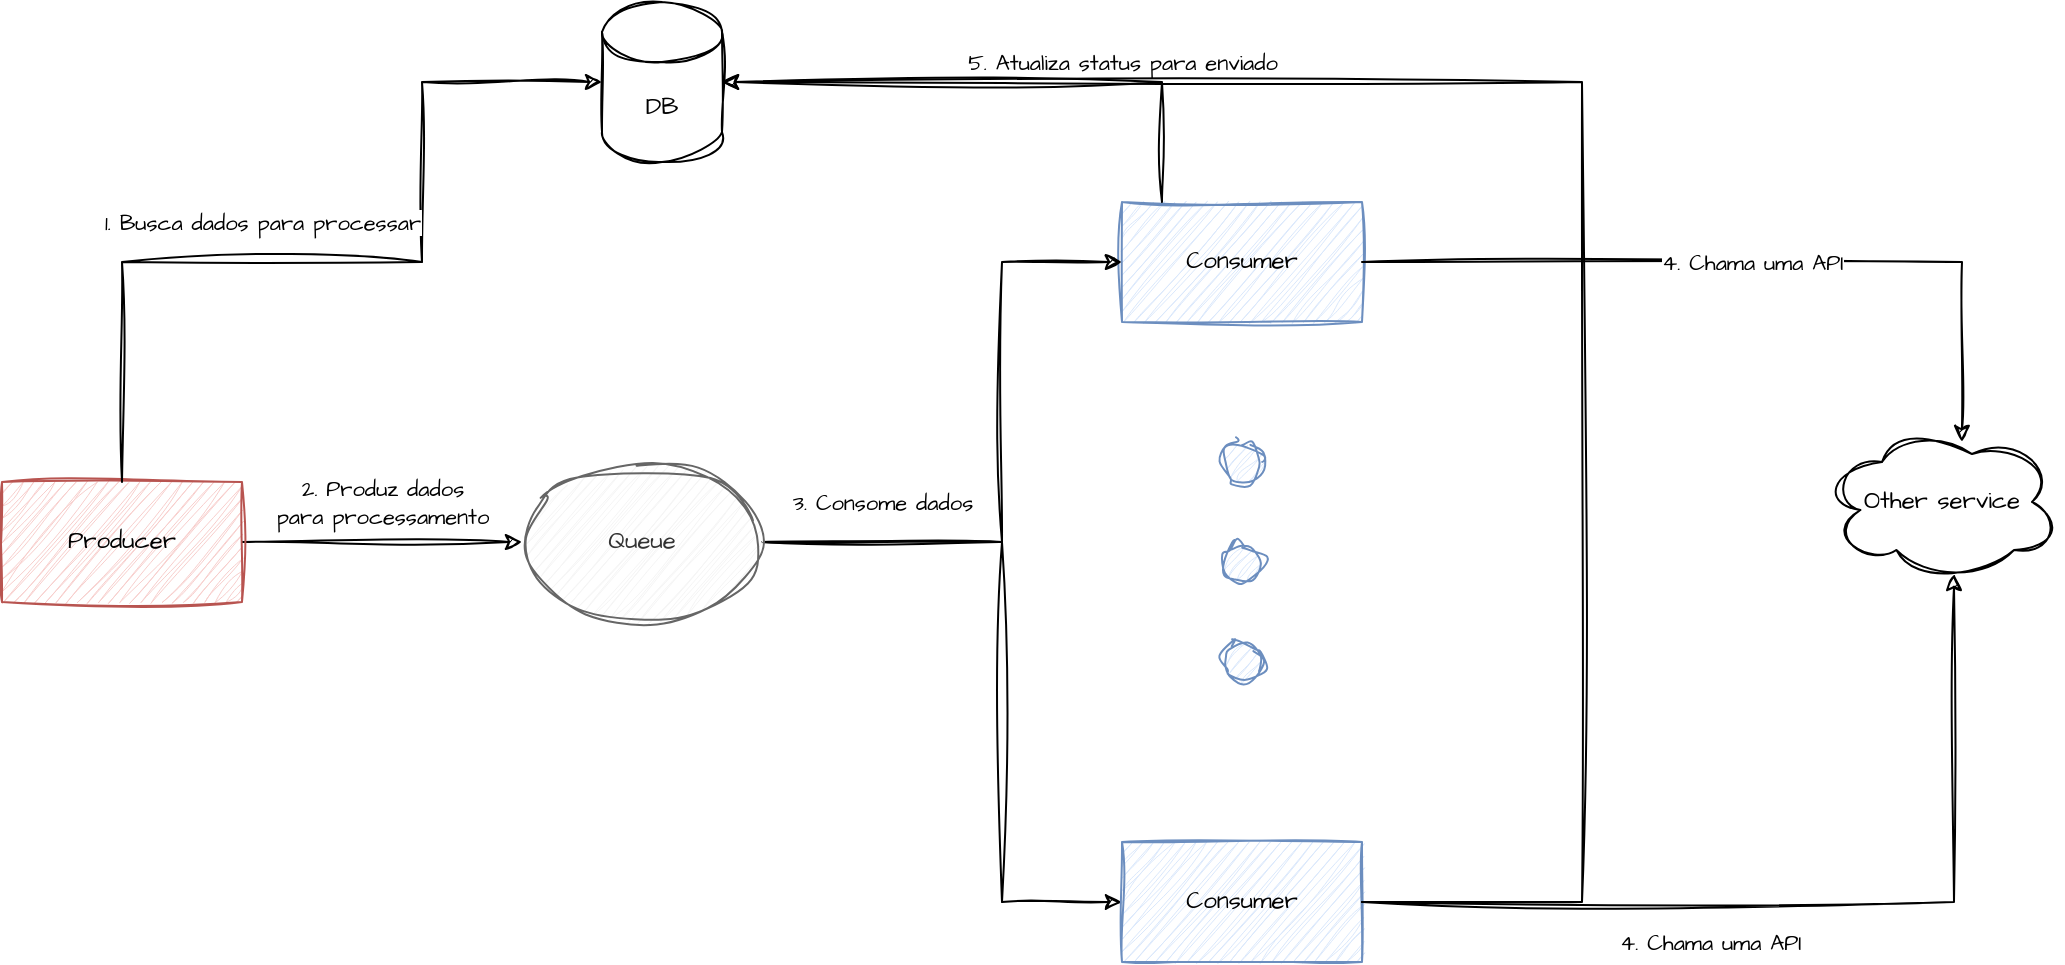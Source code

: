<mxfile version="24.7.8" pages="2">
  <diagram id="X52VIuTXurqciTYwO-3e" name="Producer/Consumer">
    <mxGraphModel dx="1434" dy="844" grid="1" gridSize="10" guides="1" tooltips="1" connect="1" arrows="1" fold="1" page="0" pageScale="1" pageWidth="827" pageHeight="1169" math="0" shadow="0">
      <root>
        <mxCell id="0" />
        <mxCell id="1" parent="0" />
        <mxCell id="M2kljrU0_NFoHwMDSEbJ-6" value="" style="edgeStyle=orthogonalEdgeStyle;rounded=0;sketch=1;hachureGap=4;jiggle=2;curveFitting=1;orthogonalLoop=1;jettySize=auto;html=1;fontFamily=Architects Daughter;fontSource=https%3A%2F%2Ffonts.googleapis.com%2Fcss%3Ffamily%3DArchitects%2BDaughter;" edge="1" parent="1" source="M2kljrU0_NFoHwMDSEbJ-2" target="M2kljrU0_NFoHwMDSEbJ-5">
          <mxGeometry relative="1" as="geometry" />
        </mxCell>
        <mxCell id="Vouqz7nf-oR26Pu52ehw-20" value="2. Produz dados &lt;br&gt;para processamento" style="edgeLabel;html=1;align=center;verticalAlign=middle;resizable=0;points=[];sketch=1;hachureGap=4;jiggle=2;curveFitting=1;fontFamily=Architects Daughter;fontSource=https%3A%2F%2Ffonts.googleapis.com%2Fcss%3Ffamily%3DArchitects%2BDaughter;" vertex="1" connectable="0" parent="M2kljrU0_NFoHwMDSEbJ-6">
          <mxGeometry x="-0.343" relative="1" as="geometry">
            <mxPoint x="24" y="-20" as="offset" />
          </mxGeometry>
        </mxCell>
        <mxCell id="M2kljrU0_NFoHwMDSEbJ-2" value="Producer" style="rounded=0;whiteSpace=wrap;html=1;sketch=1;hachureGap=4;jiggle=2;curveFitting=1;fontFamily=Architects Daughter;fontSource=https%3A%2F%2Ffonts.googleapis.com%2Fcss%3Ffamily%3DArchitects%2BDaughter;fillColor=#f8cecc;strokeColor=#b85450;" vertex="1" parent="1">
          <mxGeometry x="120" y="300" width="120" height="60" as="geometry" />
        </mxCell>
        <mxCell id="M2kljrU0_NFoHwMDSEbJ-3" value="Consumer" style="rounded=0;whiteSpace=wrap;html=1;sketch=1;hachureGap=4;jiggle=2;curveFitting=1;fontFamily=Architects Daughter;fontSource=https%3A%2F%2Ffonts.googleapis.com%2Fcss%3Ffamily%3DArchitects%2BDaughter;fillColor=#dae8fc;strokeColor=#6c8ebf;" vertex="1" parent="1">
          <mxGeometry x="680" y="160" width="120" height="60" as="geometry" />
        </mxCell>
        <mxCell id="M2kljrU0_NFoHwMDSEbJ-7" value="" style="edgeStyle=orthogonalEdgeStyle;rounded=0;sketch=1;hachureGap=4;jiggle=2;curveFitting=1;orthogonalLoop=1;jettySize=auto;html=1;fontFamily=Architects Daughter;fontSource=https%3A%2F%2Ffonts.googleapis.com%2Fcss%3Ffamily%3DArchitects%2BDaughter;entryX=0;entryY=0.5;entryDx=0;entryDy=0;" edge="1" parent="1" source="M2kljrU0_NFoHwMDSEbJ-5" target="M2kljrU0_NFoHwMDSEbJ-3">
          <mxGeometry relative="1" as="geometry">
            <Array as="points">
              <mxPoint x="620" y="330" />
              <mxPoint x="620" y="190" />
            </Array>
          </mxGeometry>
        </mxCell>
        <mxCell id="Vouqz7nf-oR26Pu52ehw-6" value="3. Consome dados" style="edgeStyle=orthogonalEdgeStyle;rounded=0;sketch=1;hachureGap=4;jiggle=2;curveFitting=1;orthogonalLoop=1;jettySize=auto;html=1;entryX=0;entryY=0.5;entryDx=0;entryDy=0;fontFamily=Architects Daughter;fontSource=https%3A%2F%2Ffonts.googleapis.com%2Fcss%3Ffamily%3DArchitects%2BDaughter;" edge="1" parent="1" source="M2kljrU0_NFoHwMDSEbJ-5" target="Vouqz7nf-oR26Pu52ehw-5">
          <mxGeometry x="-0.667" y="20" relative="1" as="geometry">
            <Array as="points">
              <mxPoint x="620" y="330" />
              <mxPoint x="620" y="510" />
            </Array>
            <mxPoint as="offset" />
          </mxGeometry>
        </mxCell>
        <mxCell id="M2kljrU0_NFoHwMDSEbJ-5" value="Queue" style="ellipse;whiteSpace=wrap;html=1;sketch=1;hachureGap=4;jiggle=2;curveFitting=1;fontFamily=Architects Daughter;fontSource=https%3A%2F%2Ffonts.googleapis.com%2Fcss%3Ffamily%3DArchitects%2BDaughter;fillColor=#f5f5f5;fontColor=#333333;strokeColor=#666666;" vertex="1" parent="1">
          <mxGeometry x="380" y="290" width="120" height="80" as="geometry" />
        </mxCell>
        <mxCell id="Vouqz7nf-oR26Pu52ehw-1" value="DB" style="shape=cylinder3;whiteSpace=wrap;html=1;boundedLbl=1;backgroundOutline=1;size=15;sketch=1;hachureGap=4;jiggle=2;curveFitting=1;fontFamily=Architects Daughter;fontSource=https%3A%2F%2Ffonts.googleapis.com%2Fcss%3Ffamily%3DArchitects%2BDaughter;" vertex="1" parent="1">
          <mxGeometry x="420" y="60" width="60" height="80" as="geometry" />
        </mxCell>
        <mxCell id="Vouqz7nf-oR26Pu52ehw-4" value="1. Busca dados para processar" style="edgeStyle=orthogonalEdgeStyle;rounded=0;sketch=1;hachureGap=4;jiggle=2;curveFitting=1;orthogonalLoop=1;jettySize=auto;html=1;entryX=0;entryY=0.5;entryDx=0;entryDy=0;entryPerimeter=0;fontFamily=Architects Daughter;fontSource=https%3A%2F%2Ffonts.googleapis.com%2Fcss%3Ffamily%3DArchitects%2BDaughter;" edge="1" parent="1" source="M2kljrU0_NFoHwMDSEbJ-2" target="Vouqz7nf-oR26Pu52ehw-1">
          <mxGeometry x="-0.182" y="20" relative="1" as="geometry">
            <Array as="points">
              <mxPoint x="180" y="190" />
              <mxPoint x="330" y="190" />
              <mxPoint x="330" y="100" />
            </Array>
            <mxPoint as="offset" />
          </mxGeometry>
        </mxCell>
        <mxCell id="Vouqz7nf-oR26Pu52ehw-5" value="Consumer" style="rounded=0;whiteSpace=wrap;html=1;sketch=1;hachureGap=4;jiggle=2;curveFitting=1;fontFamily=Architects Daughter;fontSource=https%3A%2F%2Ffonts.googleapis.com%2Fcss%3Ffamily%3DArchitects%2BDaughter;fillColor=#dae8fc;strokeColor=#6c8ebf;" vertex="1" parent="1">
          <mxGeometry x="680" y="480" width="120" height="60" as="geometry" />
        </mxCell>
        <mxCell id="Vouqz7nf-oR26Pu52ehw-9" value="" style="ellipse;whiteSpace=wrap;html=1;aspect=fixed;sketch=1;hachureGap=4;jiggle=2;curveFitting=1;fontFamily=Architects Daughter;fontSource=https%3A%2F%2Ffonts.googleapis.com%2Fcss%3Ffamily%3DArchitects%2BDaughter;fillColor=#dae8fc;strokeColor=#6c8ebf;" vertex="1" parent="1">
          <mxGeometry x="730" y="280" width="20" height="20" as="geometry" />
        </mxCell>
        <mxCell id="Vouqz7nf-oR26Pu52ehw-12" value="" style="ellipse;whiteSpace=wrap;html=1;aspect=fixed;sketch=1;hachureGap=4;jiggle=2;curveFitting=1;fontFamily=Architects Daughter;fontSource=https%3A%2F%2Ffonts.googleapis.com%2Fcss%3Ffamily%3DArchitects%2BDaughter;fillColor=#dae8fc;strokeColor=#6c8ebf;" vertex="1" parent="1">
          <mxGeometry x="730" y="330" width="20" height="20" as="geometry" />
        </mxCell>
        <mxCell id="Vouqz7nf-oR26Pu52ehw-13" value="" style="ellipse;whiteSpace=wrap;html=1;aspect=fixed;sketch=1;hachureGap=4;jiggle=2;curveFitting=1;fontFamily=Architects Daughter;fontSource=https%3A%2F%2Ffonts.googleapis.com%2Fcss%3Ffamily%3DArchitects%2BDaughter;fillColor=#dae8fc;strokeColor=#6c8ebf;" vertex="1" parent="1">
          <mxGeometry x="730" y="380" width="20" height="20" as="geometry" />
        </mxCell>
        <mxCell id="Vouqz7nf-oR26Pu52ehw-14" value="5. Atualiza status para enviado" style="edgeStyle=orthogonalEdgeStyle;rounded=0;sketch=1;hachureGap=4;jiggle=2;curveFitting=1;orthogonalLoop=1;jettySize=auto;html=1;entryX=1;entryY=0.5;entryDx=0;entryDy=0;entryPerimeter=0;fontFamily=Architects Daughter;fontSource=https%3A%2F%2Ffonts.googleapis.com%2Fcss%3Ffamily%3DArchitects%2BDaughter;" edge="1" parent="1" source="M2kljrU0_NFoHwMDSEbJ-3" target="Vouqz7nf-oR26Pu52ehw-1">
          <mxGeometry x="-0.429" y="-10" relative="1" as="geometry">
            <Array as="points">
              <mxPoint x="700" y="100" />
            </Array>
            <mxPoint as="offset" />
          </mxGeometry>
        </mxCell>
        <mxCell id="Vouqz7nf-oR26Pu52ehw-15" style="edgeStyle=orthogonalEdgeStyle;rounded=0;sketch=1;hachureGap=4;jiggle=2;curveFitting=1;orthogonalLoop=1;jettySize=auto;html=1;entryX=1;entryY=0.5;entryDx=0;entryDy=0;entryPerimeter=0;fontFamily=Architects Daughter;fontSource=https%3A%2F%2Ffonts.googleapis.com%2Fcss%3Ffamily%3DArchitects%2BDaughter;" edge="1" parent="1" source="Vouqz7nf-oR26Pu52ehw-5" target="Vouqz7nf-oR26Pu52ehw-1">
          <mxGeometry relative="1" as="geometry">
            <Array as="points">
              <mxPoint x="910" y="510" />
              <mxPoint x="910" y="100" />
            </Array>
          </mxGeometry>
        </mxCell>
        <mxCell id="Vouqz7nf-oR26Pu52ehw-17" value="Other service" style="ellipse;shape=cloud;whiteSpace=wrap;html=1;sketch=1;hachureGap=4;jiggle=2;curveFitting=1;fontFamily=Architects Daughter;fontSource=https%3A%2F%2Ffonts.googleapis.com%2Fcss%3Ffamily%3DArchitects%2BDaughter;" vertex="1" parent="1">
          <mxGeometry x="1030" y="270" width="120" height="80" as="geometry" />
        </mxCell>
        <mxCell id="Vouqz7nf-oR26Pu52ehw-18" value="4. Chama uma API" style="edgeStyle=orthogonalEdgeStyle;rounded=0;sketch=1;hachureGap=4;jiggle=2;curveFitting=1;orthogonalLoop=1;jettySize=auto;html=1;entryX=0.55;entryY=0.95;entryDx=0;entryDy=0;entryPerimeter=0;fontFamily=Architects Daughter;fontSource=https%3A%2F%2Ffonts.googleapis.com%2Fcss%3Ffamily%3DArchitects%2BDaughter;" edge="1" parent="1" source="Vouqz7nf-oR26Pu52ehw-5" target="Vouqz7nf-oR26Pu52ehw-17">
          <mxGeometry x="-0.243" y="-20" relative="1" as="geometry">
            <mxPoint as="offset" />
          </mxGeometry>
        </mxCell>
        <mxCell id="Vouqz7nf-oR26Pu52ehw-19" value="4. Chama uma API" style="edgeStyle=orthogonalEdgeStyle;rounded=0;sketch=1;hachureGap=4;jiggle=2;curveFitting=1;orthogonalLoop=1;jettySize=auto;html=1;entryX=0.583;entryY=0.125;entryDx=0;entryDy=0;entryPerimeter=0;fontFamily=Architects Daughter;fontSource=https%3A%2F%2Ffonts.googleapis.com%2Fcss%3Ffamily%3DArchitects%2BDaughter;" edge="1" parent="1" source="M2kljrU0_NFoHwMDSEbJ-3" target="Vouqz7nf-oR26Pu52ehw-17">
          <mxGeometry relative="1" as="geometry" />
        </mxCell>
      </root>
    </mxGraphModel>
  </diagram>
  <diagram name="Implementacao" id="UE4WAJ1ctelPGiR7eWIr">
    <mxGraphModel dx="1434" dy="844" grid="1" gridSize="10" guides="1" tooltips="1" connect="1" arrows="1" fold="1" page="0" pageScale="1" pageWidth="827" pageHeight="1169" math="0" shadow="0">
      <root>
        <mxCell id="0" />
        <mxCell id="1" parent="0" />
        <mxCell id="kiMmc_6h_siCSd1CNRiz-13" style="edgeStyle=orthogonalEdgeStyle;rounded=0;orthogonalLoop=1;jettySize=auto;html=1;labelBackgroundColor=none;fontColor=default;hachureGap=4;strokeColor=#666666;align=center;verticalAlign=middle;fontFamily=Architects Daughter;fontSource=https%3A%2F%2Ffonts.googleapis.com%2Fcss%3Ffamily%3DArchitects%2BDaughter;fontSize=12;fillColor=#f5f5f5;sketch=1;curveFitting=1;jiggle=2;" parent="1" source="kiMmc_6h_siCSd1CNRiz-1" target="kiMmc_6h_siCSd1CNRiz-2" edge="1">
          <mxGeometry relative="1" as="geometry" />
        </mxCell>
        <mxCell id="kiMmc_6h_siCSd1CNRiz-1" value="Main" style="rounded=0;whiteSpace=wrap;html=1;labelBackgroundColor=none;hachureGap=4;strokeColor=#666666;align=center;verticalAlign=middle;fontFamily=Architects Daughter;fontSource=https%3A%2F%2Ffonts.googleapis.com%2Fcss%3Ffamily%3DArchitects%2BDaughter;fontSize=12;fontColor=#333333;fillColor=#f5f5f5;sketch=1;curveFitting=1;jiggle=2;" parent="1" vertex="1">
          <mxGeometry x="100" y="380" width="120" height="60" as="geometry" />
        </mxCell>
        <mxCell id="kiMmc_6h_siCSd1CNRiz-8" style="edgeStyle=orthogonalEdgeStyle;rounded=0;orthogonalLoop=1;jettySize=auto;html=1;entryX=0;entryY=0.5;entryDx=0;entryDy=0;labelBackgroundColor=none;fontColor=default;hachureGap=4;strokeColor=#666666;align=center;verticalAlign=middle;fontFamily=Architects Daughter;fontSource=https%3A%2F%2Ffonts.googleapis.com%2Fcss%3Ffamily%3DArchitects%2BDaughter;fontSize=12;fillColor=#f5f5f5;sketch=1;curveFitting=1;jiggle=2;" parent="1" source="kiMmc_6h_siCSd1CNRiz-2" target="kiMmc_6h_siCSd1CNRiz-3" edge="1">
          <mxGeometry relative="1" as="geometry" />
        </mxCell>
        <mxCell id="kiMmc_6h_siCSd1CNRiz-9" style="edgeStyle=orthogonalEdgeStyle;rounded=0;orthogonalLoop=1;jettySize=auto;html=1;entryX=0;entryY=0.5;entryDx=0;entryDy=0;labelBackgroundColor=none;fontColor=default;hachureGap=4;strokeColor=#666666;align=center;verticalAlign=middle;fontFamily=Architects Daughter;fontSource=https%3A%2F%2Ffonts.googleapis.com%2Fcss%3Ffamily%3DArchitects%2BDaughter;fontSize=12;fillColor=#f5f5f5;sketch=1;curveFitting=1;jiggle=2;" parent="1" source="kiMmc_6h_siCSd1CNRiz-2" target="kiMmc_6h_siCSd1CNRiz-4" edge="1">
          <mxGeometry relative="1" as="geometry" />
        </mxCell>
        <mxCell id="kiMmc_6h_siCSd1CNRiz-10" style="edgeStyle=orthogonalEdgeStyle;rounded=0;orthogonalLoop=1;jettySize=auto;html=1;labelBackgroundColor=none;fontColor=default;hachureGap=4;strokeColor=#666666;align=center;verticalAlign=middle;fontFamily=Architects Daughter;fontSource=https%3A%2F%2Ffonts.googleapis.com%2Fcss%3Ffamily%3DArchitects%2BDaughter;fontSize=12;fillColor=#f5f5f5;sketch=1;curveFitting=1;jiggle=2;" parent="1" source="kiMmc_6h_siCSd1CNRiz-2" target="kiMmc_6h_siCSd1CNRiz-5" edge="1">
          <mxGeometry relative="1" as="geometry" />
        </mxCell>
        <mxCell id="kiMmc_6h_siCSd1CNRiz-11" style="edgeStyle=orthogonalEdgeStyle;rounded=0;orthogonalLoop=1;jettySize=auto;html=1;entryX=0;entryY=0.5;entryDx=0;entryDy=0;labelBackgroundColor=none;fontColor=default;hachureGap=4;strokeColor=#666666;align=center;verticalAlign=middle;fontFamily=Architects Daughter;fontSource=https%3A%2F%2Ffonts.googleapis.com%2Fcss%3Ffamily%3DArchitects%2BDaughter;fontSize=12;fillColor=#f5f5f5;sketch=1;curveFitting=1;jiggle=2;" parent="1" source="kiMmc_6h_siCSd1CNRiz-2" target="kiMmc_6h_siCSd1CNRiz-6" edge="1">
          <mxGeometry relative="1" as="geometry" />
        </mxCell>
        <mxCell id="kiMmc_6h_siCSd1CNRiz-12" style="edgeStyle=orthogonalEdgeStyle;rounded=0;orthogonalLoop=1;jettySize=auto;html=1;entryX=0;entryY=0.5;entryDx=0;entryDy=0;labelBackgroundColor=none;fontColor=default;hachureGap=4;strokeColor=#666666;align=center;verticalAlign=middle;fontFamily=Architects Daughter;fontSource=https%3A%2F%2Ffonts.googleapis.com%2Fcss%3Ffamily%3DArchitects%2BDaughter;fontSize=12;fillColor=#f5f5f5;sketch=1;curveFitting=1;jiggle=2;" parent="1" source="kiMmc_6h_siCSd1CNRiz-2" target="kiMmc_6h_siCSd1CNRiz-7" edge="1">
          <mxGeometry relative="1" as="geometry" />
        </mxCell>
        <mxCell id="kiMmc_6h_siCSd1CNRiz-2" value="Runner" style="rounded=0;whiteSpace=wrap;html=1;labelBackgroundColor=none;hachureGap=4;strokeColor=#666666;align=center;verticalAlign=middle;fontFamily=Architects Daughter;fontSource=https%3A%2F%2Ffonts.googleapis.com%2Fcss%3Ffamily%3DArchitects%2BDaughter;fontSize=12;fontColor=#333333;fillColor=#f5f5f5;sketch=1;curveFitting=1;jiggle=2;" parent="1" vertex="1">
          <mxGeometry x="290" y="380" width="120" height="60" as="geometry" />
        </mxCell>
        <mxCell id="kiMmc_6h_siCSd1CNRiz-19" value="Extends" style="edgeStyle=orthogonalEdgeStyle;rounded=0;hachureGap=4;orthogonalLoop=1;jettySize=auto;html=1;fontFamily=Architects Daughter;fontSource=https%3A%2F%2Ffonts.googleapis.com%2Fcss%3Ffamily%3DArchitects%2BDaughter;endArrow=none;endFill=0;dashed=1;dashPattern=8 8;strokeColor=#666666;align=center;verticalAlign=middle;fontSize=12;fontColor=default;fillColor=#f5f5f5;sketch=1;curveFitting=1;jiggle=2;" parent="1" source="kiMmc_6h_siCSd1CNRiz-3" target="kiMmc_6h_siCSd1CNRiz-14" edge="1">
          <mxGeometry x="-0.125" y="10" relative="1" as="geometry">
            <mxPoint as="offset" />
          </mxGeometry>
        </mxCell>
        <mxCell id="kiMmc_6h_siCSd1CNRiz-3" value="Producer_0" style="rounded=0;whiteSpace=wrap;html=1;labelBackgroundColor=none;hachureGap=4;strokeColor=#b85450;align=center;verticalAlign=middle;fontFamily=Architects Daughter;fontSource=https%3A%2F%2Ffonts.googleapis.com%2Fcss%3Ffamily%3DArchitects%2BDaughter;fontSize=12;fillColor=#f8cecc;sketch=1;curveFitting=1;jiggle=2;" parent="1" vertex="1">
          <mxGeometry x="560" y="160" width="120" height="60" as="geometry" />
        </mxCell>
        <mxCell id="kiMmc_6h_siCSd1CNRiz-20" value="Extends" style="edgeStyle=orthogonalEdgeStyle;rounded=0;hachureGap=4;orthogonalLoop=1;jettySize=auto;html=1;entryX=0;entryY=0.5;entryDx=0;entryDy=0;fontFamily=Architects Daughter;fontSource=https%3A%2F%2Ffonts.googleapis.com%2Fcss%3Ffamily%3DArchitects%2BDaughter;endArrow=none;endFill=0;dashed=1;dashPattern=8 8;strokeColor=#666666;align=center;verticalAlign=middle;fontSize=12;fontColor=default;fillColor=#f5f5f5;sketch=1;curveFitting=1;jiggle=2;" parent="1" source="kiMmc_6h_siCSd1CNRiz-4" target="kiMmc_6h_siCSd1CNRiz-15" edge="1">
          <mxGeometry x="0.765" y="10" relative="1" as="geometry">
            <mxPoint as="offset" />
          </mxGeometry>
        </mxCell>
        <mxCell id="kiMmc_6h_siCSd1CNRiz-4" value="Consumer_0" style="rounded=0;whiteSpace=wrap;html=1;labelBackgroundColor=none;hachureGap=4;strokeColor=#6c8ebf;align=center;verticalAlign=middle;fontFamily=Architects Daughter;fontSource=https%3A%2F%2Ffonts.googleapis.com%2Fcss%3Ffamily%3DArchitects%2BDaughter;fontSize=12;fillColor=#dae8fc;sketch=1;curveFitting=1;jiggle=2;" parent="1" vertex="1">
          <mxGeometry x="560" y="270" width="120" height="60" as="geometry" />
        </mxCell>
        <mxCell id="kiMmc_6h_siCSd1CNRiz-21" style="edgeStyle=orthogonalEdgeStyle;rounded=0;hachureGap=4;orthogonalLoop=1;jettySize=auto;html=1;entryX=0;entryY=0.5;entryDx=0;entryDy=0;fontFamily=Architects Daughter;fontSource=https%3A%2F%2Ffonts.googleapis.com%2Fcss%3Ffamily%3DArchitects%2BDaughter;endArrow=none;endFill=0;dashed=1;dashPattern=8 8;strokeColor=#666666;align=center;verticalAlign=middle;fontSize=12;fontColor=default;fillColor=#f5f5f5;sketch=1;curveFitting=1;jiggle=2;" parent="1" source="kiMmc_6h_siCSd1CNRiz-5" target="kiMmc_6h_siCSd1CNRiz-15" edge="1">
          <mxGeometry relative="1" as="geometry" />
        </mxCell>
        <mxCell id="kiMmc_6h_siCSd1CNRiz-5" value="Consumer_1" style="rounded=0;whiteSpace=wrap;html=1;labelBackgroundColor=none;hachureGap=4;strokeColor=#6c8ebf;align=center;verticalAlign=middle;fontFamily=Architects Daughter;fontSource=https%3A%2F%2Ffonts.googleapis.com%2Fcss%3Ffamily%3DArchitects%2BDaughter;fontSize=12;fillColor=#dae8fc;sketch=1;curveFitting=1;jiggle=2;" parent="1" vertex="1">
          <mxGeometry x="560" y="380" width="120" height="60" as="geometry" />
        </mxCell>
        <mxCell id="kiMmc_6h_siCSd1CNRiz-22" style="edgeStyle=orthogonalEdgeStyle;rounded=0;hachureGap=4;orthogonalLoop=1;jettySize=auto;html=1;fontFamily=Architects Daughter;fontSource=https%3A%2F%2Ffonts.googleapis.com%2Fcss%3Ffamily%3DArchitects%2BDaughter;endArrow=none;endFill=0;dashed=1;dashPattern=8 8;strokeColor=#666666;align=center;verticalAlign=middle;fontSize=12;fontColor=default;fillColor=#f5f5f5;sketch=1;curveFitting=1;jiggle=2;" parent="1" source="kiMmc_6h_siCSd1CNRiz-6" target="kiMmc_6h_siCSd1CNRiz-15" edge="1">
          <mxGeometry relative="1" as="geometry" />
        </mxCell>
        <mxCell id="kiMmc_6h_siCSd1CNRiz-6" value="Consumer_2" style="rounded=0;whiteSpace=wrap;html=1;labelBackgroundColor=none;hachureGap=4;strokeColor=#6c8ebf;align=center;verticalAlign=middle;fontFamily=Architects Daughter;fontSource=https%3A%2F%2Ffonts.googleapis.com%2Fcss%3Ffamily%3DArchitects%2BDaughter;fontSize=12;fillColor=#dae8fc;sketch=1;curveFitting=1;jiggle=2;" parent="1" vertex="1">
          <mxGeometry x="560" y="490" width="120" height="60" as="geometry" />
        </mxCell>
        <mxCell id="kiMmc_6h_siCSd1CNRiz-23" style="edgeStyle=orthogonalEdgeStyle;rounded=0;hachureGap=4;orthogonalLoop=1;jettySize=auto;html=1;entryX=0;entryY=0.5;entryDx=0;entryDy=0;fontFamily=Architects Daughter;fontSource=https%3A%2F%2Ffonts.googleapis.com%2Fcss%3Ffamily%3DArchitects%2BDaughter;endArrow=none;endFill=0;dashed=1;dashPattern=8 8;strokeColor=#666666;align=center;verticalAlign=middle;fontSize=12;fontColor=default;fillColor=#f5f5f5;sketch=1;curveFitting=1;jiggle=2;" parent="1" source="kiMmc_6h_siCSd1CNRiz-7" target="kiMmc_6h_siCSd1CNRiz-15" edge="1">
          <mxGeometry relative="1" as="geometry" />
        </mxCell>
        <mxCell id="kiMmc_6h_siCSd1CNRiz-7" value="Consumer_3" style="rounded=0;whiteSpace=wrap;html=1;labelBackgroundColor=none;hachureGap=4;strokeColor=#6c8ebf;align=center;verticalAlign=middle;fontFamily=Architects Daughter;fontSource=https%3A%2F%2Ffonts.googleapis.com%2Fcss%3Ffamily%3DArchitects%2BDaughter;fontSize=12;fillColor=#dae8fc;sketch=1;curveFitting=1;jiggle=2;" parent="1" vertex="1">
          <mxGeometry x="560" y="600" width="120" height="60" as="geometry" />
        </mxCell>
        <mxCell id="kiMmc_6h_siCSd1CNRiz-25" style="edgeStyle=orthogonalEdgeStyle;rounded=0;hachureGap=4;orthogonalLoop=1;jettySize=auto;html=1;entryX=0;entryY=0.5;entryDx=0;entryDy=0;fontFamily=Architects Daughter;fontSource=https%3A%2F%2Ffonts.googleapis.com%2Fcss%3Ffamily%3DArchitects%2BDaughter;endArrow=none;endFill=0;sketch=1;curveFitting=1;jiggle=2;dashed=1;dashPattern=8 8;strokeColor=#666666;align=center;verticalAlign=middle;fontSize=12;fontColor=default;labelBackgroundColor=default;fillColor=#f5f5f5;" parent="1" source="kiMmc_6h_siCSd1CNRiz-14" target="kiMmc_6h_siCSd1CNRiz-24" edge="1">
          <mxGeometry relative="1" as="geometry">
            <Array as="points">
              <mxPoint x="990" y="330" />
              <mxPoint x="990" y="410" />
            </Array>
          </mxGeometry>
        </mxCell>
        <mxCell id="kiMmc_6h_siCSd1CNRiz-14" value="AbstractProducer" style="rounded=0;whiteSpace=wrap;html=1;labelBackgroundColor=none;hachureGap=4;strokeColor=#b85450;align=center;verticalAlign=middle;fontFamily=Architects Daughter;fontSource=https%3A%2F%2Ffonts.googleapis.com%2Fcss%3Ffamily%3DArchitects%2BDaughter;fontSize=12;fillColor=#f8cecc;sketch=1;curveFitting=1;jiggle=2;" parent="1" vertex="1">
          <mxGeometry x="830" y="300" width="120" height="60" as="geometry" />
        </mxCell>
        <mxCell id="kiMmc_6h_siCSd1CNRiz-26" value="Extends" style="edgeStyle=orthogonalEdgeStyle;rounded=0;hachureGap=4;orthogonalLoop=1;jettySize=auto;html=1;entryX=0;entryY=0.5;entryDx=0;entryDy=0;fontFamily=Architects Daughter;fontSource=https%3A%2F%2Ffonts.googleapis.com%2Fcss%3Ffamily%3DArchitects%2BDaughter;endArrow=none;endFill=0;sketch=1;curveFitting=1;jiggle=2;dashed=1;dashPattern=8 8;strokeColor=#666666;align=center;verticalAlign=middle;fontSize=12;fontColor=default;labelBackgroundColor=default;fillColor=#f5f5f5;" parent="1" source="kiMmc_6h_siCSd1CNRiz-15" target="kiMmc_6h_siCSd1CNRiz-24" edge="1">
          <mxGeometry x="0.684" y="10" relative="1" as="geometry">
            <Array as="points">
              <mxPoint x="990" y="490" />
              <mxPoint x="990" y="410" />
            </Array>
            <mxPoint as="offset" />
          </mxGeometry>
        </mxCell>
        <mxCell id="kiMmc_6h_siCSd1CNRiz-15" value="AbstractConsumer" style="rounded=0;whiteSpace=wrap;html=1;labelBackgroundColor=none;hachureGap=4;strokeColor=#6c8ebf;align=center;verticalAlign=middle;fontFamily=Architects Daughter;fontSource=https%3A%2F%2Ffonts.googleapis.com%2Fcss%3Ffamily%3DArchitects%2BDaughter;fontSize=12;fillColor=#dae8fc;sketch=1;curveFitting=1;jiggle=2;" parent="1" vertex="1">
          <mxGeometry x="830" y="460" width="120" height="60" as="geometry" />
        </mxCell>
        <mxCell id="kiMmc_6h_siCSd1CNRiz-24" value="Process" style="rounded=0;whiteSpace=wrap;html=1;hachureGap=4;fontFamily=Architects Daughter;fontSource=https%3A%2F%2Ffonts.googleapis.com%2Fcss%3Ffamily%3DArchitects%2BDaughter;sketch=1;curveFitting=1;jiggle=2;fillColor=#f5f5f5;fontColor=#333333;strokeColor=#666666;" parent="1" vertex="1">
          <mxGeometry x="1060" y="380" width="120" height="60" as="geometry" />
        </mxCell>
      </root>
    </mxGraphModel>
  </diagram>
</mxfile>
